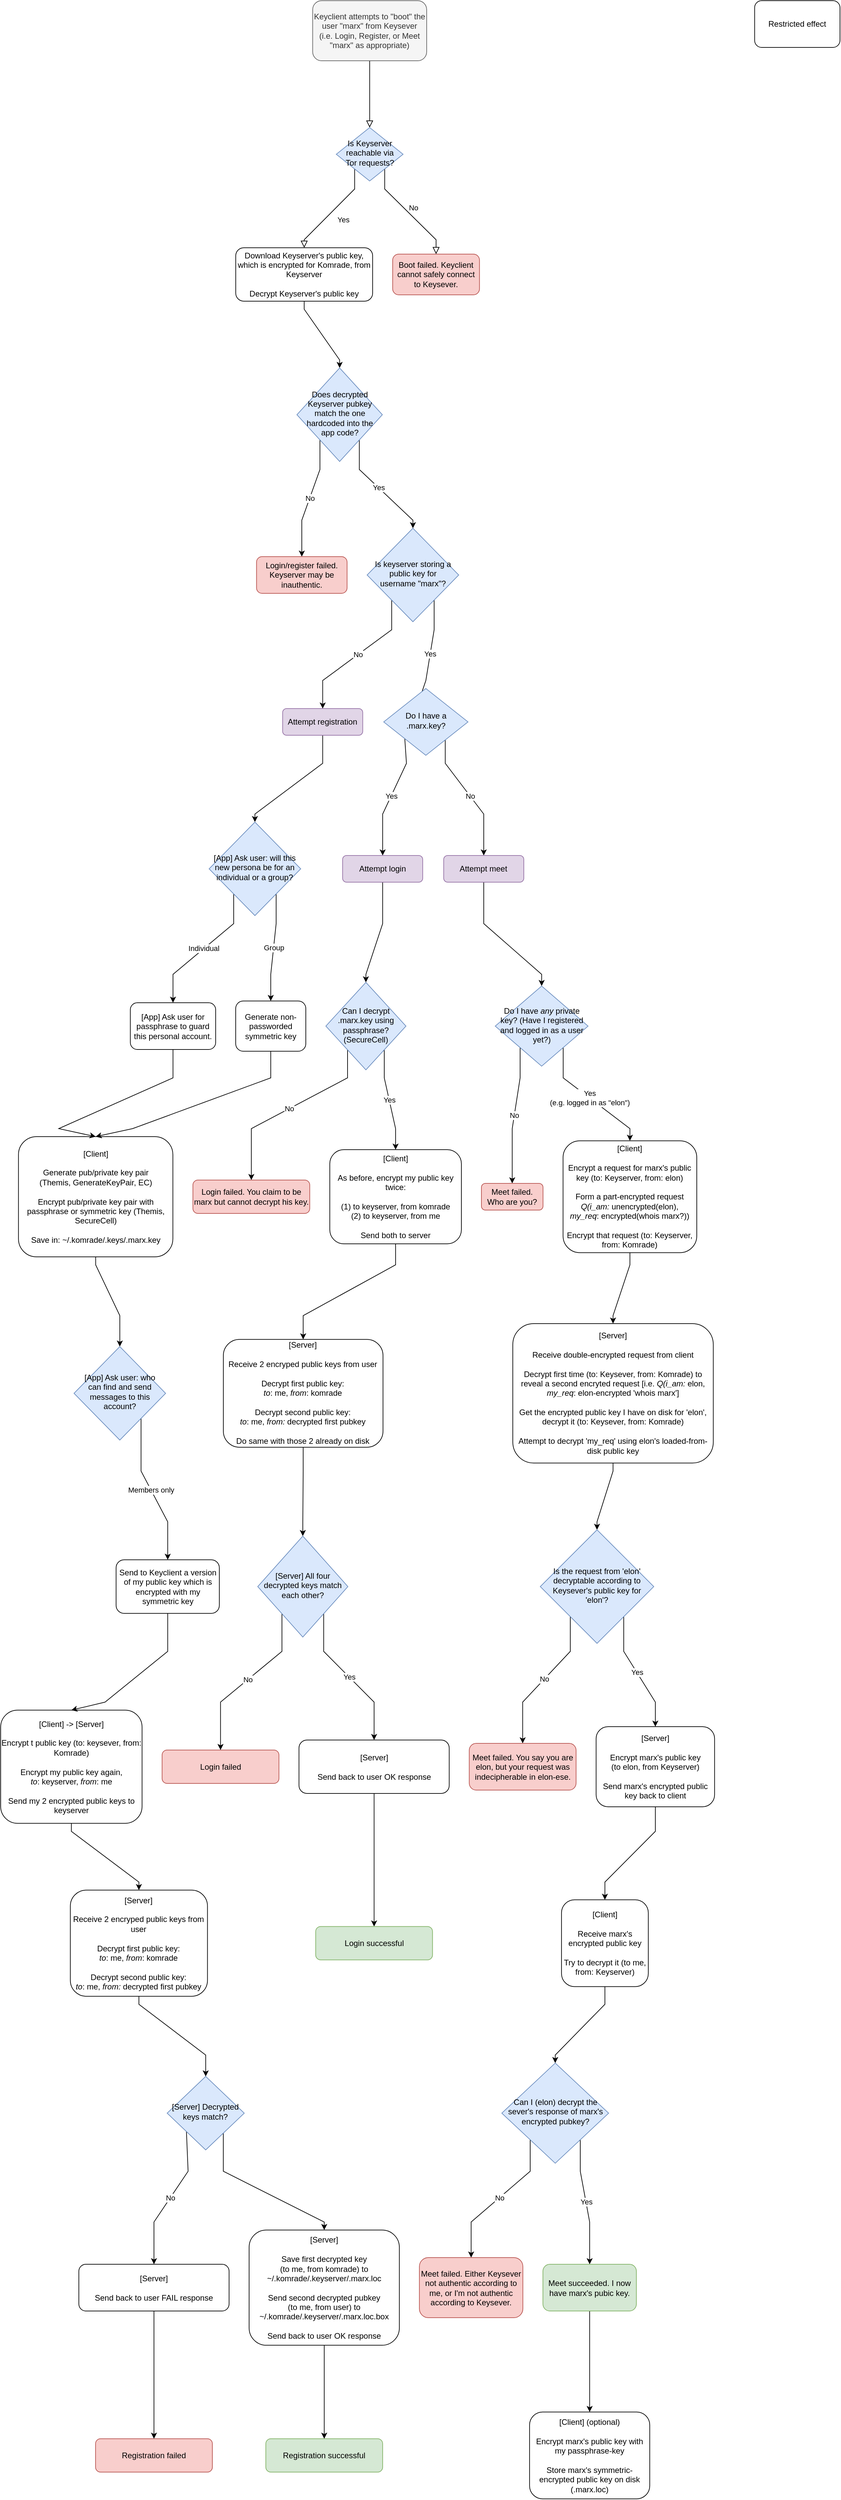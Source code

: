 <mxfile version="13.6.6" type="github" pages="2">
  <diagram id="C5RBs43oDa-KdzZeNtuy" name="Login/Register">
    <mxGraphModel dx="2205" dy="860" grid="1" gridSize="10" guides="1" tooltips="1" connect="1" arrows="1" fold="1" page="1" pageScale="1" pageWidth="827" pageHeight="1169" math="0" shadow="0">
      <root>
        <mxCell id="WIyWlLk6GJQsqaUBKTNV-0" />
        <mxCell id="WIyWlLk6GJQsqaUBKTNV-1" parent="WIyWlLk6GJQsqaUBKTNV-0" />
        <mxCell id="WIyWlLk6GJQsqaUBKTNV-2" value="" style="rounded=0;html=1;jettySize=auto;orthogonalLoop=1;fontSize=11;endArrow=block;endFill=0;endSize=8;strokeWidth=1;shadow=0;labelBackgroundColor=none;edgeStyle=orthogonalEdgeStyle;noEdgeStyle=1;orthogonal=1;exitX=0.5;exitY=1;exitDx=0;exitDy=0;" parent="WIyWlLk6GJQsqaUBKTNV-1" source="WIyWlLk6GJQsqaUBKTNV-3" target="WIyWlLk6GJQsqaUBKTNV-6" edge="1">
          <mxGeometry relative="1" as="geometry">
            <Array as="points">
              <mxPoint x="552.629" y="102" />
              <mxPoint x="552.629" y="178" />
            </Array>
          </mxGeometry>
        </mxCell>
        <mxCell id="WIyWlLk6GJQsqaUBKTNV-3" value="Keyclient attempts to &quot;boot&quot; the user &quot;marx&quot; from Keysever&lt;br&gt;(i.e. Login, Register, or Meet &quot;marx&quot; as appropriate)" style="rounded=1;whiteSpace=wrap;html=1;fontSize=12;glass=0;strokeWidth=1;shadow=0;fillColor=#f5f5f5;strokeColor=#666666;fontColor=#333333;" parent="WIyWlLk6GJQsqaUBKTNV-1" vertex="1">
          <mxGeometry x="467.249" width="170.76" height="90" as="geometry" />
        </mxCell>
        <mxCell id="WIyWlLk6GJQsqaUBKTNV-4" value="Yes" style="rounded=0;html=1;jettySize=auto;orthogonalLoop=1;fontSize=11;endArrow=block;endFill=0;endSize=8;strokeWidth=1;shadow=0;labelBackgroundColor=none;edgeStyle=orthogonalEdgeStyle;noEdgeStyle=1;orthogonal=1;" parent="WIyWlLk6GJQsqaUBKTNV-1" source="WIyWlLk6GJQsqaUBKTNV-6" target="UarGHlLd0uthddKlq-wd-3" edge="1">
          <mxGeometry y="20" relative="1" as="geometry">
            <mxPoint as="offset" />
            <mxPoint x="60" y="331.538" as="targetPoint" />
            <Array as="points">
              <mxPoint x="530.129" y="282" />
              <mxPoint x="454.56" y="358" />
            </Array>
          </mxGeometry>
        </mxCell>
        <mxCell id="WIyWlLk6GJQsqaUBKTNV-5" value="No" style="edgeStyle=orthogonalEdgeStyle;rounded=0;html=1;jettySize=auto;orthogonalLoop=1;fontSize=11;endArrow=block;endFill=0;endSize=8;strokeWidth=1;shadow=0;labelBackgroundColor=none;noEdgeStyle=1;orthogonal=1;entryX=0.5;entryY=0;entryDx=0;entryDy=0;" parent="WIyWlLk6GJQsqaUBKTNV-1" source="WIyWlLk6GJQsqaUBKTNV-6" target="WIyWlLk6GJQsqaUBKTNV-7" edge="1">
          <mxGeometry y="10" relative="1" as="geometry">
            <mxPoint as="offset" />
            <Array as="points">
              <mxPoint x="575.129" y="282" />
              <mxPoint x="652.085" y="358" />
            </Array>
          </mxGeometry>
        </mxCell>
        <mxCell id="WIyWlLk6GJQsqaUBKTNV-6" value="Is Keyserver reachable via Tor requests?" style="rhombus;whiteSpace=wrap;html=1;shadow=0;fontFamily=Helvetica;fontSize=12;align=center;strokeWidth=1;spacing=6;spacingTop=-4;fillColor=#dae8fc;strokeColor=#6c8ebf;" parent="WIyWlLk6GJQsqaUBKTNV-1" vertex="1">
          <mxGeometry x="502.629" y="190" width="100" height="80" as="geometry" />
        </mxCell>
        <mxCell id="WIyWlLk6GJQsqaUBKTNV-7" value="Boot failed. Keyclient cannot safely connect to Keysever." style="rounded=1;whiteSpace=wrap;html=1;fontSize=12;glass=0;strokeWidth=1;shadow=0;fillColor=#f8cecc;strokeColor=#b85450;" parent="WIyWlLk6GJQsqaUBKTNV-1" vertex="1">
          <mxGeometry x="587.06" y="379.5" width="130.05" height="61" as="geometry" />
        </mxCell>
        <mxCell id="pqJTde5UYUQTvpoNPmt8-5" style="edgeStyle=orthogonalEdgeStyle;rounded=0;orthogonalLoop=1;jettySize=auto;html=1;entryX=0.5;entryY=0;entryDx=0;entryDy=0;noEdgeStyle=1;orthogonal=1;" edge="1" parent="WIyWlLk6GJQsqaUBKTNV-1" source="UarGHlLd0uthddKlq-wd-3" target="pqJTde5UYUQTvpoNPmt8-2">
          <mxGeometry relative="1" as="geometry">
            <Array as="points">
              <mxPoint x="454.56" y="462" />
              <mxPoint x="507.648" y="538" />
            </Array>
          </mxGeometry>
        </mxCell>
        <mxCell id="UarGHlLd0uthddKlq-wd-3" value="Download Keyserver&#39;s public key, which is encrypted for Komrade, from Keyserver&lt;br&gt;&lt;br&gt;Decrypt Keyserver&#39;s public key" style="rounded=1;whiteSpace=wrap;html=1;fontSize=12;glass=0;strokeWidth=1;shadow=0;" parent="WIyWlLk6GJQsqaUBKTNV-1" vertex="1">
          <mxGeometry x="352.06" y="370" width="205" height="80" as="geometry" />
        </mxCell>
        <mxCell id="UarGHlLd0uthddKlq-wd-9" value="No" style="edgeStyle=orthogonalEdgeStyle;rounded=0;orthogonalLoop=1;jettySize=auto;html=1;noEdgeStyle=1;orthogonal=1;" parent="WIyWlLk6GJQsqaUBKTNV-1" source="UarGHlLd0uthddKlq-wd-5" target="UarGHlLd0uthddKlq-wd-27" edge="1">
          <mxGeometry relative="1" as="geometry">
            <mxPoint x="70" y="660" as="targetPoint" />
            <Array as="points">
              <mxPoint x="585.598" y="942" />
              <mxPoint x="482.258" y="1018" />
            </Array>
          </mxGeometry>
        </mxCell>
        <mxCell id="UarGHlLd0uthddKlq-wd-13" value="Yes" style="edgeStyle=orthogonalEdgeStyle;rounded=0;orthogonalLoop=1;jettySize=auto;html=1;noEdgeStyle=1;orthogonal=1;entryX=0.4;entryY=0.25;entryDx=0;entryDy=0;entryPerimeter=0;" parent="WIyWlLk6GJQsqaUBKTNV-1" source="UarGHlLd0uthddKlq-wd-5" target="UarGHlLd0uthddKlq-wd-14" edge="1">
          <mxGeometry relative="1" as="geometry">
            <mxPoint x="210" y="640" as="targetPoint" />
            <Array as="points">
              <mxPoint x="649.193" y="942" />
              <mxPoint x="636.764" y="1018" />
            </Array>
          </mxGeometry>
        </mxCell>
        <mxCell id="UarGHlLd0uthddKlq-wd-5" value="Is keyserver storing a public key for username &quot;marx&quot;?" style="rhombus;whiteSpace=wrap;html=1;shadow=0;fontFamily=Helvetica;fontSize=12;align=center;strokeWidth=1;spacing=6;spacingTop=-4;fillColor=#dae8fc;strokeColor=#6c8ebf;" parent="WIyWlLk6GJQsqaUBKTNV-1" vertex="1">
          <mxGeometry x="548.8" y="790" width="137.19" height="140" as="geometry" />
        </mxCell>
        <mxCell id="UarGHlLd0uthddKlq-wd-31" value="Yes" style="edgeStyle=orthogonalEdgeStyle;rounded=0;orthogonalLoop=1;jettySize=auto;html=1;noEdgeStyle=1;orthogonal=1;exitX=0;exitY=1;exitDx=0;exitDy=0;" parent="WIyWlLk6GJQsqaUBKTNV-1" source="UarGHlLd0uthddKlq-wd-14" target="UarGHlLd0uthddKlq-wd-29" edge="1">
          <mxGeometry relative="1" as="geometry">
            <Array as="points">
              <mxPoint x="607.709" y="1142" />
              <mxPoint x="572.082" y="1218" />
            </Array>
          </mxGeometry>
        </mxCell>
        <mxCell id="pqJTde5UYUQTvpoNPmt8-1" value="No" style="edgeStyle=orthogonalEdgeStyle;rounded=0;orthogonalLoop=1;jettySize=auto;html=1;noEdgeStyle=1;orthogonal=1;entryX=0.5;entryY=0;entryDx=0;entryDy=0;" edge="1" parent="WIyWlLk6GJQsqaUBKTNV-1" source="UarGHlLd0uthddKlq-wd-14" target="LL1DRk6oRKZlNUp4qJ55-0">
          <mxGeometry relative="1" as="geometry">
            <mxPoint x="625.625" y="1245" as="targetPoint" />
            <Array as="points">
              <mxPoint x="665.819" y="1142" />
              <mxPoint x="723.478" y="1218" />
            </Array>
          </mxGeometry>
        </mxCell>
        <mxCell id="UarGHlLd0uthddKlq-wd-14" value="Do I have a .marx.key?" style="rhombus;whiteSpace=wrap;html=1;shadow=0;fontFamily=Helvetica;fontSize=12;align=center;strokeWidth=1;spacing=6;spacingTop=-4;fillColor=#dae8fc;strokeColor=#6c8ebf;" parent="WIyWlLk6GJQsqaUBKTNV-1" vertex="1">
          <mxGeometry x="573.654" y="1030" width="126.22" height="100" as="geometry" />
        </mxCell>
        <mxCell id="vqK7_8CrzfybD09zykYy-7" style="edgeStyle=orthogonalEdgeStyle;rounded=0;orthogonalLoop=1;jettySize=auto;html=1;entryX=0.5;entryY=0;entryDx=0;entryDy=0;noEdgeStyle=1;orthogonal=1;" edge="1" parent="WIyWlLk6GJQsqaUBKTNV-1" source="UarGHlLd0uthddKlq-wd-27" target="vqK7_8CrzfybD09zykYy-2">
          <mxGeometry relative="1" as="geometry">
            <Array as="points">
              <mxPoint x="482.258" y="1142" />
              <mxPoint x="380.768" y="1218" />
            </Array>
          </mxGeometry>
        </mxCell>
        <mxCell id="UarGHlLd0uthddKlq-wd-27" value="Attempt registration" style="rounded=1;whiteSpace=wrap;html=1;fontSize=12;glass=0;strokeWidth=1;shadow=0;fillColor=#e1d5e7;strokeColor=#9673a6;" parent="WIyWlLk6GJQsqaUBKTNV-1" vertex="1">
          <mxGeometry x="422.258" y="1060" width="120" height="40" as="geometry" />
        </mxCell>
        <mxCell id="UarGHlLd0uthddKlq-wd-55" style="edgeStyle=orthogonalEdgeStyle;rounded=0;orthogonalLoop=1;jettySize=auto;html=1;noEdgeStyle=1;orthogonal=1;entryX=0.5;entryY=0;entryDx=0;entryDy=0;" parent="WIyWlLk6GJQsqaUBKTNV-1" source="UarGHlLd0uthddKlq-wd-29" target="UarGHlLd0uthddKlq-wd-59" edge="1">
          <mxGeometry relative="1" as="geometry">
            <mxPoint x="421.25" y="1069" as="targetPoint" />
            <Array as="points">
              <mxPoint x="572.082" y="1382" />
              <mxPoint x="546.99" y="1458" />
            </Array>
          </mxGeometry>
        </mxCell>
        <mxCell id="UarGHlLd0uthddKlq-wd-29" value="Attempt login" style="rounded=1;whiteSpace=wrap;html=1;fontSize=12;glass=0;strokeWidth=1;shadow=0;fillColor=#e1d5e7;strokeColor=#9673a6;" parent="WIyWlLk6GJQsqaUBKTNV-1" vertex="1">
          <mxGeometry x="512.082" y="1280" width="120" height="40" as="geometry" />
        </mxCell>
        <mxCell id="vqK7_8CrzfybD09zykYy-17" style="edgeStyle=orthogonalEdgeStyle;rounded=0;orthogonalLoop=1;jettySize=auto;html=1;entryX=0.5;entryY=0;entryDx=0;entryDy=0;noEdgeStyle=1;orthogonal=1;" edge="1" parent="WIyWlLk6GJQsqaUBKTNV-1" source="UarGHlLd0uthddKlq-wd-35" target="vqK7_8CrzfybD09zykYy-10">
          <mxGeometry relative="1" as="geometry">
            <Array as="points">
              <mxPoint x="142.28" y="1893" />
              <mxPoint x="178.438" y="1969" />
            </Array>
          </mxGeometry>
        </mxCell>
        <mxCell id="UarGHlLd0uthddKlq-wd-35" value="&lt;div&gt;&lt;span&gt;[Client]&lt;/span&gt;&lt;/div&gt;&lt;div&gt;&lt;span&gt;&lt;br&gt;&lt;/span&gt;&lt;/div&gt;&lt;span&gt;Generate pub/private key pair&lt;br&gt;(Themis, GenerateKeyPair, EC)&lt;br&gt;&lt;/span&gt;&lt;br&gt;&lt;span&gt;Encrypt pub/private key pair with passphrase or symmetric key&amp;nbsp;&lt;/span&gt;&lt;span&gt;(Themis, SecureCell)&lt;br&gt;&lt;/span&gt;&lt;br&gt;&lt;span&gt;Save in:&amp;nbsp;&lt;/span&gt;&lt;span&gt;~/.komrade/.keys/.marx.key&lt;/span&gt;" style="rounded=1;whiteSpace=wrap;html=1;fontSize=12;glass=0;strokeWidth=1;shadow=0;align=center;" parent="WIyWlLk6GJQsqaUBKTNV-1" vertex="1">
          <mxGeometry x="26.655" y="1701" width="231.25" height="180" as="geometry" />
        </mxCell>
        <mxCell id="UarGHlLd0uthddKlq-wd-85" value="No" style="edgeStyle=orthogonalEdgeStyle;rounded=0;orthogonalLoop=1;jettySize=auto;html=1;entryX=0.5;entryY=0;entryDx=0;entryDy=0;noEdgeStyle=1;orthogonal=1;" parent="WIyWlLk6GJQsqaUBKTNV-1" source="UarGHlLd0uthddKlq-wd-59" target="UarGHlLd0uthddKlq-wd-86" edge="1">
          <mxGeometry relative="1" as="geometry">
            <mxPoint x="471.25" y="1400" as="targetPoint" />
            <Array as="points">
              <mxPoint x="519.49" y="1613" />
              <mxPoint x="375.405" y="1689" />
            </Array>
          </mxGeometry>
        </mxCell>
        <mxCell id="UarGHlLd0uthddKlq-wd-87" value="Yes" style="edgeStyle=orthogonalEdgeStyle;rounded=0;orthogonalLoop=1;jettySize=auto;html=1;entryX=0.5;entryY=0;entryDx=0;entryDy=0;noEdgeStyle=1;orthogonal=1;" parent="WIyWlLk6GJQsqaUBKTNV-1" source="UarGHlLd0uthddKlq-wd-59" target="UarGHlLd0uthddKlq-wd-88" edge="1">
          <mxGeometry relative="1" as="geometry">
            <mxPoint x="700" y="1300" as="targetPoint" />
            <Array as="points">
              <mxPoint x="574.49" y="1613" />
              <mxPoint x="591.445" y="1689" />
            </Array>
          </mxGeometry>
        </mxCell>
        <mxCell id="UarGHlLd0uthddKlq-wd-59" value="Can I decrypt .marx.key using passphrase? (SecureCell)" style="rhombus;whiteSpace=wrap;html=1;shadow=0;fontFamily=Helvetica;fontSize=12;align=center;strokeWidth=1;spacing=6;spacingTop=-4;fillColor=#dae8fc;strokeColor=#6c8ebf;" parent="WIyWlLk6GJQsqaUBKTNV-1" vertex="1">
          <mxGeometry x="486.99" y="1470" width="120" height="131" as="geometry" />
        </mxCell>
        <mxCell id="UarGHlLd0uthddKlq-wd-65" value="Registration successful" style="rounded=1;whiteSpace=wrap;html=1;fontSize=12;glass=0;strokeWidth=1;shadow=0;fillColor=#d5e8d4;strokeColor=#82b366;" parent="WIyWlLk6GJQsqaUBKTNV-1" vertex="1">
          <mxGeometry x="397.085" y="3650.75" width="175" height="50" as="geometry" />
        </mxCell>
        <mxCell id="UarGHlLd0uthddKlq-wd-84" style="edgeStyle=orthogonalEdgeStyle;rounded=0;orthogonalLoop=1;jettySize=auto;html=1;noEdgeStyle=1;orthogonal=1;" parent="WIyWlLk6GJQsqaUBKTNV-1" source="UarGHlLd0uthddKlq-wd-72" target="UarGHlLd0uthddKlq-wd-100" edge="1">
          <mxGeometry relative="1" as="geometry">
            <Array as="points">
              <mxPoint x="207.037" y="3000.25" />
              <mxPoint x="307.069" y="3076.25" />
            </Array>
          </mxGeometry>
        </mxCell>
        <mxCell id="UarGHlLd0uthddKlq-wd-72" value="&lt;div&gt;&lt;span&gt;[Server]&lt;/span&gt;&lt;/div&gt;&lt;div&gt;&lt;br&gt;&lt;/div&gt;&lt;div&gt;Receive 2 encryped public keys from user&lt;/div&gt;&lt;div&gt;&lt;br&gt;&lt;/div&gt;&lt;div&gt;Decrypt first public key:&lt;/div&gt;&lt;div&gt;&lt;i&gt;to&lt;/i&gt;: me,&amp;nbsp;&lt;span&gt;&lt;i&gt;from&lt;/i&gt;: komrade&lt;/span&gt;&lt;/div&gt;&lt;div&gt;&lt;br&gt;&lt;/div&gt;&lt;div&gt;Decrypt second public key:&lt;/div&gt;&lt;div&gt;&lt;i&gt;to&lt;/i&gt;: me, &lt;i&gt;from:&lt;/i&gt;&amp;nbsp;&lt;span&gt;decrypted first pubkey&lt;/span&gt;&lt;/div&gt;" style="rounded=1;whiteSpace=wrap;html=1;fontSize=12;glass=0;strokeWidth=1;shadow=0;align=center;" parent="WIyWlLk6GJQsqaUBKTNV-1" vertex="1">
          <mxGeometry x="104.342" y="2829.25" width="205.39" height="159" as="geometry" />
        </mxCell>
        <mxCell id="UarGHlLd0uthddKlq-wd-80" value="Registration failed" style="rounded=1;whiteSpace=wrap;html=1;fontSize=12;glass=0;strokeWidth=1;shadow=0;fillColor=#f8cecc;strokeColor=#b85450;" parent="WIyWlLk6GJQsqaUBKTNV-1" vertex="1">
          <mxGeometry x="142.085" y="3650.75" width="175" height="50" as="geometry" />
        </mxCell>
        <mxCell id="UarGHlLd0uthddKlq-wd-86" value="Login failed. You claim to be marx but cannot decrypt his key." style="rounded=1;whiteSpace=wrap;html=1;fontSize=12;glass=0;strokeWidth=1;shadow=0;fillColor=#f8cecc;strokeColor=#b85450;" parent="WIyWlLk6GJQsqaUBKTNV-1" vertex="1">
          <mxGeometry x="287.905" y="1766" width="175" height="50" as="geometry" />
        </mxCell>
        <mxCell id="UarGHlLd0uthddKlq-wd-107" style="edgeStyle=orthogonalEdgeStyle;rounded=0;orthogonalLoop=1;jettySize=auto;html=1;noEdgeStyle=1;orthogonal=1;" parent="WIyWlLk6GJQsqaUBKTNV-1" source="UarGHlLd0uthddKlq-wd-88" target="UarGHlLd0uthddKlq-wd-105" edge="1">
          <mxGeometry relative="1" as="geometry">
            <Array as="points">
              <mxPoint x="591.445" y="1893" />
              <mxPoint x="453.045" y="1969" />
            </Array>
          </mxGeometry>
        </mxCell>
        <mxCell id="UarGHlLd0uthddKlq-wd-88" value="&lt;div&gt;[Client]&lt;/div&gt;&lt;div&gt;&lt;br&gt;&lt;/div&gt;&lt;div&gt;As before, encrypt my public key twice:&lt;/div&gt;&lt;div&gt;&lt;br&gt;&lt;/div&gt;&lt;div&gt;(1) to keyserver, from komrade&lt;/div&gt;&lt;div&gt;(2) to keyserver, from me&lt;/div&gt;&lt;div&gt;&lt;br&gt;&lt;/div&gt;&lt;div&gt;Send both to server&lt;/div&gt;" style="rounded=1;whiteSpace=wrap;html=1;fontSize=12;glass=0;strokeWidth=1;shadow=0;align=center;" parent="WIyWlLk6GJQsqaUBKTNV-1" vertex="1">
          <mxGeometry x="492.905" y="1720.5" width="197.08" height="141" as="geometry" />
        </mxCell>
        <mxCell id="UarGHlLd0uthddKlq-wd-99" style="edgeStyle=orthogonalEdgeStyle;rounded=0;orthogonalLoop=1;jettySize=auto;html=1;noEdgeStyle=1;orthogonal=1;" parent="WIyWlLk6GJQsqaUBKTNV-1" source="UarGHlLd0uthddKlq-wd-97" target="UarGHlLd0uthddKlq-wd-72" edge="1">
          <mxGeometry relative="1" as="geometry">
            <Array as="points">
              <mxPoint x="105.88" y="2741.25" />
              <mxPoint x="207.037" y="2817.25" />
            </Array>
          </mxGeometry>
        </mxCell>
        <mxCell id="UarGHlLd0uthddKlq-wd-97" value="&lt;div&gt;&lt;span&gt;[Client] -&amp;gt; [Server]&lt;/span&gt;&lt;/div&gt;&lt;div&gt;&lt;span&gt;&lt;br&gt;&lt;/span&gt;&lt;/div&gt;&lt;div&gt;&lt;span&gt;Encrypt t public key (to: keysever, from: Komrade)&lt;/span&gt;&lt;/div&gt;&lt;div&gt;&lt;br&gt;&lt;/div&gt;&lt;div&gt;Encrypt my public key again,&lt;/div&gt;&lt;div&gt;&lt;i&gt;to&lt;/i&gt;: keyserver,&amp;nbsp;&lt;i&gt;from&lt;/i&gt;&lt;span&gt;: me&lt;/span&gt;&lt;/div&gt;&lt;div&gt;&lt;br&gt;&lt;/div&gt;&lt;div&gt;Send my 2 encrypted public keys to keyserver&lt;/div&gt;" style="rounded=1;whiteSpace=wrap;html=1;fontSize=12;glass=0;strokeWidth=1;shadow=0;align=center;" parent="WIyWlLk6GJQsqaUBKTNV-1" vertex="1">
          <mxGeometry y="2559.75" width="211.76" height="169.5" as="geometry" />
        </mxCell>
        <mxCell id="UarGHlLd0uthddKlq-wd-118" value="No" style="edgeStyle=orthogonalEdgeStyle;rounded=0;orthogonalLoop=1;jettySize=auto;html=1;noEdgeStyle=1;orthogonal=1;exitX=0;exitY=1;exitDx=0;exitDy=0;" parent="WIyWlLk6GJQsqaUBKTNV-1" source="UarGHlLd0uthddKlq-wd-100" target="UarGHlLd0uthddKlq-wd-114" edge="1">
          <mxGeometry relative="1" as="geometry">
            <Array as="points">
              <mxPoint x="280.704" y="3250.25" />
              <mxPoint x="229.585" y="3326.25" />
            </Array>
          </mxGeometry>
        </mxCell>
        <mxCell id="UarGHlLd0uthddKlq-wd-119" style="edgeStyle=orthogonalEdgeStyle;rounded=0;orthogonalLoop=1;jettySize=auto;html=1;noEdgeStyle=1;orthogonal=1;" parent="WIyWlLk6GJQsqaUBKTNV-1" source="UarGHlLd0uthddKlq-wd-100" target="UarGHlLd0uthddKlq-wd-101" edge="1">
          <mxGeometry relative="1" as="geometry">
            <Array as="points">
              <mxPoint x="333.434" y="3250.25" />
              <mxPoint x="484.585" y="3326.25" />
            </Array>
          </mxGeometry>
        </mxCell>
        <mxCell id="UarGHlLd0uthddKlq-wd-100" value="[Server] Decrypted keys match?" style="rhombus;whiteSpace=wrap;html=1;shadow=0;fontFamily=Helvetica;fontSize=12;align=center;strokeWidth=1;spacing=6;spacingTop=-4;fillColor=#dae8fc;strokeColor=#6c8ebf;" parent="WIyWlLk6GJQsqaUBKTNV-1" vertex="1">
          <mxGeometry x="249.339" y="3108.25" width="115.46" height="110" as="geometry" />
        </mxCell>
        <mxCell id="UarGHlLd0uthddKlq-wd-120" style="edgeStyle=orthogonalEdgeStyle;rounded=0;orthogonalLoop=1;jettySize=auto;html=1;noEdgeStyle=1;orthogonal=1;" parent="WIyWlLk6GJQsqaUBKTNV-1" source="UarGHlLd0uthddKlq-wd-101" target="UarGHlLd0uthddKlq-wd-65" edge="1">
          <mxGeometry relative="1" as="geometry">
            <Array as="points">
              <mxPoint x="484.585" y="3522.75" />
              <mxPoint x="484.585" y="3598.75" />
            </Array>
          </mxGeometry>
        </mxCell>
        <mxCell id="UarGHlLd0uthddKlq-wd-101" value="&lt;div&gt;&lt;span&gt;[Server]&lt;/span&gt;&lt;/div&gt;&lt;div&gt;&lt;span&gt;&lt;br&gt;&lt;/span&gt;&lt;/div&gt;&lt;div&gt;Save first decrypted key&lt;/div&gt;&lt;div&gt;(to me, from komrade) to&lt;/div&gt;&lt;div&gt;~/.komrade/.keyserver/.marx.loc&lt;/div&gt;&lt;div&gt;&lt;br&gt;&lt;/div&gt;&lt;div&gt;Send second decrypted pubkey&lt;/div&gt;&lt;div&gt;(to me, from user) to&lt;/div&gt;&lt;div&gt;~/.komrade/.keyserver/.marx.loc.box&lt;/div&gt;&lt;div&gt;&lt;br&gt;&lt;/div&gt;&lt;div&gt;&lt;div&gt;Send back to user OK response&lt;/div&gt;&lt;/div&gt;" style="rounded=1;whiteSpace=wrap;html=1;fontSize=12;glass=0;strokeWidth=1;shadow=0;align=center;" parent="WIyWlLk6GJQsqaUBKTNV-1" vertex="1">
          <mxGeometry x="372.085" y="3338.25" width="225" height="172.5" as="geometry" />
        </mxCell>
        <mxCell id="UarGHlLd0uthddKlq-wd-113" style="edgeStyle=orthogonalEdgeStyle;rounded=0;orthogonalLoop=1;jettySize=auto;html=1;noEdgeStyle=1;orthogonal=1;exitX=0.5;exitY=1;exitDx=0;exitDy=0;" parent="WIyWlLk6GJQsqaUBKTNV-1" source="UarGHlLd0uthddKlq-wd-105" target="UarGHlLd0uthddKlq-wd-111" edge="1">
          <mxGeometry relative="1" as="geometry">
            <Array as="points">
              <mxPoint x="453.045" y="2201.75" />
              <mxPoint x="452.498" y="2277.75" />
            </Array>
          </mxGeometry>
        </mxCell>
        <mxCell id="UarGHlLd0uthddKlq-wd-105" value="&lt;div&gt;&lt;span&gt;[Server]&lt;/span&gt;&lt;/div&gt;&lt;div&gt;&lt;br&gt;&lt;/div&gt;&lt;div&gt;Receive 2 encryped public keys from user&lt;/div&gt;&lt;div&gt;&lt;br&gt;&lt;/div&gt;&lt;div&gt;Decrypt first public key:&lt;/div&gt;&lt;div&gt;&lt;i&gt;to&lt;/i&gt;: me,&amp;nbsp;&lt;span&gt;&lt;i&gt;from&lt;/i&gt;: komrade&lt;/span&gt;&lt;/div&gt;&lt;div&gt;&lt;br&gt;&lt;/div&gt;&lt;div&gt;Decrypt second public key:&lt;/div&gt;&lt;div&gt;&lt;i&gt;to&lt;/i&gt;: me, &lt;i&gt;from:&lt;/i&gt;&amp;nbsp;&lt;span&gt;decrypted first pubkey&lt;/span&gt;&lt;/div&gt;&lt;div&gt;&lt;span&gt;&lt;br&gt;&lt;/span&gt;&lt;/div&gt;&lt;div&gt;&lt;span&gt;Do same with those 2 already on disk&lt;/span&gt;&lt;/div&gt;" style="rounded=1;whiteSpace=wrap;html=1;fontSize=12;glass=0;strokeWidth=1;shadow=0;align=center;" parent="WIyWlLk6GJQsqaUBKTNV-1" vertex="1">
          <mxGeometry x="333.49" y="2004.625" width="239.11" height="161.5" as="geometry" />
        </mxCell>
        <mxCell id="UarGHlLd0uthddKlq-wd-108" value="Login failed" style="rounded=1;whiteSpace=wrap;html=1;fontSize=12;glass=0;strokeWidth=1;shadow=0;fillColor=#f8cecc;strokeColor=#b85450;" parent="WIyWlLk6GJQsqaUBKTNV-1" vertex="1">
          <mxGeometry x="241.76" y="2619.5" width="175" height="50" as="geometry" />
        </mxCell>
        <mxCell id="UarGHlLd0uthddKlq-wd-109" value="No" style="edgeStyle=orthogonalEdgeStyle;rounded=0;orthogonalLoop=1;jettySize=auto;html=1;noEdgeStyle=1;orthogonal=1;" parent="WIyWlLk6GJQsqaUBKTNV-1" source="UarGHlLd0uthddKlq-wd-111" target="UarGHlLd0uthddKlq-wd-108" edge="1">
          <mxGeometry relative="1" as="geometry">
            <Array as="points">
              <mxPoint x="421.248" y="2471.75" />
              <mxPoint x="329.26" y="2547.75" />
            </Array>
          </mxGeometry>
        </mxCell>
        <mxCell id="UarGHlLd0uthddKlq-wd-110" value="Yes" style="edgeStyle=orthogonalEdgeStyle;rounded=0;orthogonalLoop=1;jettySize=auto;html=1;noEdgeStyle=1;orthogonal=1;" parent="WIyWlLk6GJQsqaUBKTNV-1" source="UarGHlLd0uthddKlq-wd-111" target="UarGHlLd0uthddKlq-wd-112" edge="1">
          <mxGeometry relative="1" as="geometry">
            <Array as="points">
              <mxPoint x="483.748" y="2471.75" />
              <mxPoint x="559.26" y="2547.75" />
            </Array>
          </mxGeometry>
        </mxCell>
        <mxCell id="UarGHlLd0uthddKlq-wd-111" value="[Server] All four decrypted keys match each other?" style="rhombus;whiteSpace=wrap;html=1;shadow=0;fontFamily=Helvetica;fontSize=12;align=center;strokeWidth=1;spacing=6;spacingTop=-4;fillColor=#dae8fc;strokeColor=#6c8ebf;" parent="WIyWlLk6GJQsqaUBKTNV-1" vertex="1">
          <mxGeometry x="384.998" y="2299.125" width="135" height="151.25" as="geometry" />
        </mxCell>
        <mxCell id="UarGHlLd0uthddKlq-wd-124" style="edgeStyle=orthogonalEdgeStyle;rounded=0;orthogonalLoop=1;jettySize=auto;html=1;noEdgeStyle=1;orthogonal=1;" parent="WIyWlLk6GJQsqaUBKTNV-1" source="UarGHlLd0uthddKlq-wd-112" target="UarGHlLd0uthddKlq-wd-123" edge="1">
          <mxGeometry relative="1" as="geometry">
            <Array as="points">
              <mxPoint x="559.26" y="2741.25" />
              <mxPoint x="559.26" y="2817.25" />
            </Array>
          </mxGeometry>
        </mxCell>
        <mxCell id="UarGHlLd0uthddKlq-wd-112" value="&lt;div&gt;&lt;span&gt;[Server]&lt;/span&gt;&lt;/div&gt;&lt;div&gt;&lt;span&gt;&lt;br&gt;&lt;/span&gt;&lt;/div&gt;&lt;div&gt;&lt;span&gt;Send back to user OK response&lt;/span&gt;&lt;br&gt;&lt;/div&gt;" style="rounded=1;whiteSpace=wrap;html=1;fontSize=12;glass=0;strokeWidth=1;shadow=0;align=center;" parent="WIyWlLk6GJQsqaUBKTNV-1" vertex="1">
          <mxGeometry x="446.76" y="2604.5" width="225" height="80" as="geometry" />
        </mxCell>
        <mxCell id="UarGHlLd0uthddKlq-wd-121" style="edgeStyle=orthogonalEdgeStyle;rounded=0;orthogonalLoop=1;jettySize=auto;html=1;entryX=0.5;entryY=0;entryDx=0;entryDy=0;noEdgeStyle=1;orthogonal=1;" parent="WIyWlLk6GJQsqaUBKTNV-1" source="UarGHlLd0uthddKlq-wd-114" target="UarGHlLd0uthddKlq-wd-80" edge="1">
          <mxGeometry relative="1" as="geometry">
            <Array as="points">
              <mxPoint x="229.585" y="3522.75" />
              <mxPoint x="229.585" y="3598.75" />
            </Array>
          </mxGeometry>
        </mxCell>
        <mxCell id="UarGHlLd0uthddKlq-wd-114" value="&lt;div&gt;&lt;span&gt;[Server]&lt;/span&gt;&lt;br&gt;&lt;/div&gt;&lt;div&gt;&lt;span&gt;&lt;br&gt;&lt;/span&gt;&lt;/div&gt;&lt;div&gt;&lt;span&gt;Send back to user FAIL response&lt;/span&gt;&lt;br&gt;&lt;/div&gt;" style="rounded=1;whiteSpace=wrap;html=1;fontSize=12;glass=0;strokeWidth=1;shadow=0;align=center;" parent="WIyWlLk6GJQsqaUBKTNV-1" vertex="1">
          <mxGeometry x="117.085" y="3389.5" width="225" height="70" as="geometry" />
        </mxCell>
        <mxCell id="UarGHlLd0uthddKlq-wd-123" value="Login successful" style="rounded=1;whiteSpace=wrap;html=1;fontSize=12;glass=0;strokeWidth=1;shadow=0;fillColor=#d5e8d4;strokeColor=#82b366;" parent="WIyWlLk6GJQsqaUBKTNV-1" vertex="1">
          <mxGeometry x="471.76" y="2883.75" width="175" height="50" as="geometry" />
        </mxCell>
        <mxCell id="pqJTde5UYUQTvpoNPmt8-3" value="No" style="edgeStyle=orthogonalEdgeStyle;rounded=0;orthogonalLoop=1;jettySize=auto;html=1;noEdgeStyle=1;orthogonal=1;" edge="1" parent="WIyWlLk6GJQsqaUBKTNV-1" source="pqJTde5UYUQTvpoNPmt8-2" target="pqJTde5UYUQTvpoNPmt8-4">
          <mxGeometry relative="1" as="geometry">
            <mxPoint x="60" y="530" as="targetPoint" />
            <Array as="points">
              <mxPoint x="478.151" y="702" />
              <mxPoint x="450.99" y="778" />
            </Array>
          </mxGeometry>
        </mxCell>
        <mxCell id="pqJTde5UYUQTvpoNPmt8-6" value="Yes" style="edgeStyle=orthogonalEdgeStyle;rounded=0;orthogonalLoop=1;jettySize=auto;html=1;noEdgeStyle=1;orthogonal=1;entryX=0.5;entryY=0;entryDx=0;entryDy=0;" edge="1" parent="WIyWlLk6GJQsqaUBKTNV-1" source="pqJTde5UYUQTvpoNPmt8-2" target="UarGHlLd0uthddKlq-wd-5">
          <mxGeometry relative="1" as="geometry">
            <Array as="points">
              <mxPoint x="537.146" y="702" />
              <mxPoint x="617.395" y="778" />
            </Array>
          </mxGeometry>
        </mxCell>
        <mxCell id="pqJTde5UYUQTvpoNPmt8-2" value="Does decrypted Keyserver pubkey match the one hardcoded into the app code?" style="rhombus;whiteSpace=wrap;html=1;shadow=0;fontFamily=Helvetica;fontSize=12;align=center;strokeWidth=1;spacing=6;spacingTop=-4;fillColor=#dae8fc;strokeColor=#6c8ebf;" vertex="1" parent="WIyWlLk6GJQsqaUBKTNV-1">
          <mxGeometry x="443.653" y="550" width="127.99" height="140" as="geometry" />
        </mxCell>
        <mxCell id="pqJTde5UYUQTvpoNPmt8-4" value="Login/register failed. Keyserver may be inauthentic." style="rounded=1;whiteSpace=wrap;html=1;fontSize=12;glass=0;strokeWidth=1;shadow=0;fillColor=#f8cecc;strokeColor=#b85450;" vertex="1" parent="WIyWlLk6GJQsqaUBKTNV-1">
          <mxGeometry x="383.18" y="832.5" width="135.62" height="55" as="geometry" />
        </mxCell>
        <mxCell id="LL1DRk6oRKZlNUp4qJ55-1" style="edgeStyle=orthogonalEdgeStyle;rounded=0;orthogonalLoop=1;jettySize=auto;html=1;noEdgeStyle=1;orthogonal=1;" edge="1" parent="WIyWlLk6GJQsqaUBKTNV-1" source="LL1DRk6oRKZlNUp4qJ55-0" target="LL1DRk6oRKZlNUp4qJ55-2">
          <mxGeometry relative="1" as="geometry">
            <mxPoint x="630" y="1460" as="targetPoint" />
            <Array as="points">
              <mxPoint x="723.478" y="1382" />
              <mxPoint x="810.192" y="1458" />
            </Array>
          </mxGeometry>
        </mxCell>
        <mxCell id="LL1DRk6oRKZlNUp4qJ55-0" value="Attempt meet" style="rounded=1;whiteSpace=wrap;html=1;fontSize=12;glass=0;strokeWidth=1;shadow=0;fillColor=#e1d5e7;strokeColor=#9673a6;" vertex="1" parent="WIyWlLk6GJQsqaUBKTNV-1">
          <mxGeometry x="663.478" y="1280" width="120" height="40" as="geometry" />
        </mxCell>
        <mxCell id="LL1DRk6oRKZlNUp4qJ55-4" value="No" style="edgeStyle=orthogonalEdgeStyle;rounded=0;orthogonalLoop=1;jettySize=auto;html=1;noEdgeStyle=1;orthogonal=1;" edge="1" parent="WIyWlLk6GJQsqaUBKTNV-1" source="LL1DRk6oRKZlNUp4qJ55-2" target="LL1DRk6oRKZlNUp4qJ55-3">
          <mxGeometry relative="1" as="geometry">
            <Array as="points">
              <mxPoint x="777.945" y="1613" />
              <mxPoint x="766.115" y="1689" />
            </Array>
          </mxGeometry>
        </mxCell>
        <mxCell id="LL1DRk6oRKZlNUp4qJ55-7" value="Yes&lt;br&gt;(e.g. logged in as &quot;elon&quot;)" style="edgeStyle=orthogonalEdgeStyle;rounded=0;orthogonalLoop=1;jettySize=auto;html=1;entryX=0.5;entryY=0;entryDx=0;entryDy=0;noEdgeStyle=1;orthogonal=1;" edge="1" parent="WIyWlLk6GJQsqaUBKTNV-1" source="LL1DRk6oRKZlNUp4qJ55-2" target="LL1DRk6oRKZlNUp4qJ55-6">
          <mxGeometry relative="1" as="geometry">
            <mxPoint x="990" y="1510" as="targetPoint" />
            <Array as="points">
              <mxPoint x="842.44" y="1613" />
              <mxPoint x="942.38" y="1689" />
            </Array>
          </mxGeometry>
        </mxCell>
        <mxCell id="LL1DRk6oRKZlNUp4qJ55-2" value="Do I have &lt;i&gt;any &lt;/i&gt;private key? (Have I registered and logged in as a user yet?)" style="rhombus;whiteSpace=wrap;html=1;shadow=0;fontFamily=Helvetica;fontSize=12;align=center;strokeWidth=1;spacing=6;spacingTop=-4;fillColor=#dae8fc;strokeColor=#6c8ebf;" vertex="1" parent="WIyWlLk6GJQsqaUBKTNV-1">
          <mxGeometry x="740.697" y="1475.5" width="138.99" height="120" as="geometry" />
        </mxCell>
        <mxCell id="LL1DRk6oRKZlNUp4qJ55-3" value="Meet failed. Who are you?" style="rounded=1;whiteSpace=wrap;html=1;fontSize=12;glass=0;strokeWidth=1;shadow=0;fillColor=#f8cecc;strokeColor=#b85450;" vertex="1" parent="WIyWlLk6GJQsqaUBKTNV-1">
          <mxGeometry x="719.985" y="1771" width="92.26" height="40" as="geometry" />
        </mxCell>
        <mxCell id="LL1DRk6oRKZlNUp4qJ55-12" style="edgeStyle=orthogonalEdgeStyle;rounded=0;orthogonalLoop=1;jettySize=auto;html=1;entryX=0.5;entryY=0;entryDx=0;entryDy=0;noEdgeStyle=1;orthogonal=1;" edge="1" parent="WIyWlLk6GJQsqaUBKTNV-1" source="LL1DRk6oRKZlNUp4qJ55-5" target="LL1DRk6oRKZlNUp4qJ55-9">
          <mxGeometry relative="1" as="geometry">
            <Array as="points">
              <mxPoint x="917.108" y="2201.75" />
              <mxPoint x="893.111" y="2277.75" />
            </Array>
          </mxGeometry>
        </mxCell>
        <mxCell id="LL1DRk6oRKZlNUp4qJ55-5" value="&lt;div&gt;&lt;span&gt;[Server]&lt;/span&gt;&lt;/div&gt;&lt;div&gt;&lt;br&gt;&lt;/div&gt;&lt;div&gt;Receive double-encrypted request from client&lt;/div&gt;&lt;div&gt;&lt;br&gt;&lt;/div&gt;&lt;div&gt;Decrypt first time (to: Keysever, from: Komrade)&amp;nbsp;&lt;span&gt;to reveal a second encryted request [i.e.&amp;nbsp;&lt;/span&gt;&lt;i&gt;Q(i_am:&amp;nbsp;&lt;/i&gt;&lt;span&gt;elon,&lt;/span&gt;&lt;/div&gt;&lt;div&gt;&lt;i&gt;my_req&lt;/i&gt;&lt;span&gt;: elon-encrypted &#39;whois marx&#39;]&lt;/span&gt;&lt;/div&gt;&lt;div&gt;&lt;span&gt;&lt;br&gt;&lt;/span&gt;&lt;/div&gt;&lt;div&gt;&lt;span&gt;Get the encrypted public key I have on disk for &#39;elon&#39;, decrypt it (to: Keysever, from: Komrade)&lt;/span&gt;&lt;/div&gt;&lt;div&gt;&lt;span&gt;&lt;br&gt;&lt;/span&gt;&lt;/div&gt;&lt;div&gt;&lt;span&gt;Attempt to decrypt &#39;my_req&#39; using elon&#39;s loaded-from-disk public key&lt;/span&gt;&lt;/div&gt;" style="rounded=1;whiteSpace=wrap;html=1;fontSize=12;glass=0;strokeWidth=1;shadow=0;align=center;" vertex="1" parent="WIyWlLk6GJQsqaUBKTNV-1">
          <mxGeometry x="766.973" y="1981" width="300.27" height="208.75" as="geometry" />
        </mxCell>
        <mxCell id="LL1DRk6oRKZlNUp4qJ55-8" style="edgeStyle=orthogonalEdgeStyle;rounded=0;orthogonalLoop=1;jettySize=auto;html=1;entryX=0.5;entryY=0;entryDx=0;entryDy=0;noEdgeStyle=1;orthogonal=1;" edge="1" parent="WIyWlLk6GJQsqaUBKTNV-1" source="LL1DRk6oRKZlNUp4qJ55-6" target="LL1DRk6oRKZlNUp4qJ55-5">
          <mxGeometry relative="1" as="geometry">
            <Array as="points">
              <mxPoint x="942.38" y="1893" />
              <mxPoint x="917.108" y="1969" />
            </Array>
          </mxGeometry>
        </mxCell>
        <mxCell id="LL1DRk6oRKZlNUp4qJ55-6" value="&lt;div&gt;&lt;span&gt;[Client]&lt;/span&gt;&lt;/div&gt;&lt;div&gt;&lt;br&gt;&lt;/div&gt;&lt;div&gt;&lt;span&gt;Encrypt a request for marx&#39;s public key (to: Keyserver, from: elon)&lt;/span&gt;&lt;br&gt;&lt;/div&gt;&lt;div&gt;&lt;br&gt;&lt;/div&gt;&lt;div&gt;&lt;div&gt;Form a part-encrypted request&lt;/div&gt;&lt;div&gt;&lt;i&gt;Q(i_am:&lt;/i&gt;&lt;span&gt;&amp;nbsp;unencrypted(elon),&lt;/span&gt;&lt;br&gt;&lt;/div&gt;&lt;div&gt;&lt;i&gt;my_req&lt;/i&gt;: encrypted(whois marx?))&lt;/div&gt;&lt;/div&gt;&lt;div&gt;&lt;br&gt;&lt;/div&gt;&lt;div&gt;Encrypt that request (to: Keyserver, from: Komrade)&lt;/div&gt;" style="rounded=1;whiteSpace=wrap;html=1;fontSize=12;glass=0;strokeWidth=1;shadow=0;align=center;" vertex="1" parent="WIyWlLk6GJQsqaUBKTNV-1">
          <mxGeometry x="842.245" y="1707.25" width="200.27" height="167.5" as="geometry" />
        </mxCell>
        <mxCell id="LL1DRk6oRKZlNUp4qJ55-11" value="No" style="edgeStyle=orthogonalEdgeStyle;rounded=0;orthogonalLoop=1;jettySize=auto;html=1;noEdgeStyle=1;orthogonal=1;" edge="1" parent="WIyWlLk6GJQsqaUBKTNV-1" source="LL1DRk6oRKZlNUp4qJ55-9" target="LL1DRk6oRKZlNUp4qJ55-10">
          <mxGeometry relative="1" as="geometry">
            <Array as="points">
              <mxPoint x="853.111" y="2471.75" />
              <mxPoint x="781.76" y="2547.75" />
            </Array>
          </mxGeometry>
        </mxCell>
        <mxCell id="LL1DRk6oRKZlNUp4qJ55-14" value="Yes" style="edgeStyle=orthogonalEdgeStyle;rounded=0;orthogonalLoop=1;jettySize=auto;html=1;entryX=0.5;entryY=0;entryDx=0;entryDy=0;noEdgeStyle=1;orthogonal=1;" edge="1" parent="WIyWlLk6GJQsqaUBKTNV-1" source="LL1DRk6oRKZlNUp4qJ55-9" target="LL1DRk6oRKZlNUp4qJ55-13">
          <mxGeometry relative="1" as="geometry">
            <Array as="points">
              <mxPoint x="933.111" y="2471.75" />
              <mxPoint x="980.465" y="2547.75" />
            </Array>
          </mxGeometry>
        </mxCell>
        <mxCell id="LL1DRk6oRKZlNUp4qJ55-9" value="Is the request from &#39;elon&#39; decryptable according to Keysever&#39;s public key for &#39;elon&#39;?" style="rhombus;whiteSpace=wrap;html=1;shadow=0;fontFamily=Helvetica;fontSize=12;align=center;strokeWidth=1;spacing=6;spacingTop=-4;fillColor=#dae8fc;strokeColor=#6c8ebf;" vertex="1" parent="WIyWlLk6GJQsqaUBKTNV-1">
          <mxGeometry x="808.111" y="2289.75" width="170" height="170" as="geometry" />
        </mxCell>
        <mxCell id="LL1DRk6oRKZlNUp4qJ55-10" value="Meet failed. You say you are elon, but your request was indecipherable in elon-ese." style="rounded=1;whiteSpace=wrap;html=1;fontSize=12;glass=0;strokeWidth=1;shadow=0;fillColor=#f8cecc;strokeColor=#b85450;" vertex="1" parent="WIyWlLk6GJQsqaUBKTNV-1">
          <mxGeometry x="701.76" y="2609.5" width="160" height="70" as="geometry" />
        </mxCell>
        <mxCell id="LL1DRk6oRKZlNUp4qJ55-16" style="edgeStyle=orthogonalEdgeStyle;rounded=0;orthogonalLoop=1;jettySize=auto;html=1;entryX=0.5;entryY=0;entryDx=0;entryDy=0;noEdgeStyle=1;orthogonal=1;" edge="1" parent="WIyWlLk6GJQsqaUBKTNV-1" source="LL1DRk6oRKZlNUp4qJ55-13" target="LL1DRk6oRKZlNUp4qJ55-15">
          <mxGeometry relative="1" as="geometry">
            <Array as="points">
              <mxPoint x="980.465" y="2741.25" />
              <mxPoint x="904.915" y="2817.25" />
            </Array>
          </mxGeometry>
        </mxCell>
        <mxCell id="LL1DRk6oRKZlNUp4qJ55-13" value="&lt;div&gt;&lt;span&gt;[Server]&lt;/span&gt;&lt;/div&gt;&lt;div&gt;&lt;br&gt;&lt;/div&gt;&lt;div&gt;Encrypt marx&#39;s public key&lt;/div&gt;&lt;div&gt;(to elon, from Keyserver)&lt;/div&gt;&lt;div&gt;&lt;br&gt;&lt;/div&gt;&lt;div&gt;Send marx&#39;s encrypted public key back to client&lt;/div&gt;" style="rounded=1;whiteSpace=wrap;html=1;fontSize=12;glass=0;strokeWidth=1;shadow=0;align=center;" vertex="1" parent="WIyWlLk6GJQsqaUBKTNV-1">
          <mxGeometry x="891.76" y="2584.5" width="177.41" height="120" as="geometry" />
        </mxCell>
        <mxCell id="LL1DRk6oRKZlNUp4qJ55-18" style="edgeStyle=orthogonalEdgeStyle;rounded=0;orthogonalLoop=1;jettySize=auto;html=1;entryX=0.5;entryY=0;entryDx=0;entryDy=0;noEdgeStyle=1;orthogonal=1;" edge="1" parent="WIyWlLk6GJQsqaUBKTNV-1" source="LL1DRk6oRKZlNUp4qJ55-15" target="LL1DRk6oRKZlNUp4qJ55-17">
          <mxGeometry relative="1" as="geometry">
            <Array as="points">
              <mxPoint x="904.915" y="3000.25" />
              <mxPoint x="830.528" y="3076.25" />
            </Array>
          </mxGeometry>
        </mxCell>
        <mxCell id="LL1DRk6oRKZlNUp4qJ55-15" value="&lt;div&gt;[Client]&lt;/div&gt;&lt;div&gt;&lt;br&gt;&lt;/div&gt;&lt;div&gt;Receive marx&#39;s encrypted public key&lt;/div&gt;&lt;div&gt;&lt;br&gt;&lt;/div&gt;&lt;div&gt;Try to decrypt it (to me, from: Keyserver)&lt;/div&gt;" style="rounded=1;whiteSpace=wrap;html=1;fontSize=12;glass=0;strokeWidth=1;shadow=0;align=center;" vertex="1" parent="WIyWlLk6GJQsqaUBKTNV-1">
          <mxGeometry x="839.915" y="2843.75" width="130" height="130" as="geometry" />
        </mxCell>
        <mxCell id="LL1DRk6oRKZlNUp4qJ55-20" value="No" style="edgeStyle=orthogonalEdgeStyle;rounded=0;orthogonalLoop=1;jettySize=auto;html=1;entryX=0.5;entryY=0;entryDx=0;entryDy=0;noEdgeStyle=1;orthogonal=1;" edge="1" parent="WIyWlLk6GJQsqaUBKTNV-1" source="LL1DRk6oRKZlNUp4qJ55-17" target="LL1DRk6oRKZlNUp4qJ55-19">
          <mxGeometry relative="1" as="geometry">
            <Array as="points">
              <mxPoint x="793.028" y="3250.25" />
              <mxPoint x="704.585" y="3326.25" />
            </Array>
          </mxGeometry>
        </mxCell>
        <mxCell id="LL1DRk6oRKZlNUp4qJ55-24" value="Yes" style="edgeStyle=orthogonalEdgeStyle;rounded=0;orthogonalLoop=1;jettySize=auto;html=1;entryX=0.5;entryY=0;entryDx=0;entryDy=0;noEdgeStyle=1;orthogonal=1;" edge="1" parent="WIyWlLk6GJQsqaUBKTNV-1" source="LL1DRk6oRKZlNUp4qJ55-17" target="LL1DRk6oRKZlNUp4qJ55-23">
          <mxGeometry relative="1" as="geometry">
            <Array as="points">
              <mxPoint x="868.028" y="3250.25" />
              <mxPoint x="882.085" y="3326.25" />
            </Array>
          </mxGeometry>
        </mxCell>
        <mxCell id="LL1DRk6oRKZlNUp4qJ55-17" value="Can I (elon) decrypt the sever&#39;s response of marx&#39;s encrypted pubkey?" style="rhombus;whiteSpace=wrap;html=1;shadow=0;fontFamily=Helvetica;fontSize=12;align=center;strokeWidth=1;spacing=6;spacingTop=-4;fillColor=#dae8fc;strokeColor=#6c8ebf;" vertex="1" parent="WIyWlLk6GJQsqaUBKTNV-1">
          <mxGeometry x="750.528" y="3088.25" width="160" height="150" as="geometry" />
        </mxCell>
        <mxCell id="LL1DRk6oRKZlNUp4qJ55-19" value="Meet failed. Either Keysever not authentic according to me, or I&#39;m not authentic according to Keysever." style="rounded=1;whiteSpace=wrap;html=1;fontSize=12;glass=0;strokeWidth=1;shadow=0;fillColor=#f8cecc;strokeColor=#b85450;" vertex="1" parent="WIyWlLk6GJQsqaUBKTNV-1">
          <mxGeometry x="627.085" y="3379.5" width="155" height="90" as="geometry" />
        </mxCell>
        <mxCell id="LL1DRk6oRKZlNUp4qJ55-25" style="edgeStyle=orthogonalEdgeStyle;rounded=0;orthogonalLoop=1;jettySize=auto;html=1;entryX=0.5;entryY=0;entryDx=0;entryDy=0;noEdgeStyle=1;orthogonal=1;" edge="1" parent="WIyWlLk6GJQsqaUBKTNV-1" source="LL1DRk6oRKZlNUp4qJ55-23" target="LL1DRk6oRKZlNUp4qJ55-26">
          <mxGeometry relative="1" as="geometry">
            <mxPoint x="1350" y="3440" as="targetPoint" />
            <Array as="points">
              <mxPoint x="882.085" y="3522.75" />
              <mxPoint x="882.085" y="3598.75" />
            </Array>
          </mxGeometry>
        </mxCell>
        <mxCell id="LL1DRk6oRKZlNUp4qJ55-23" value="Meet succeeded. I now have marx&#39;s pubic key." style="rounded=1;whiteSpace=wrap;html=1;fontSize=12;glass=0;strokeWidth=1;shadow=0;fillColor=#d5e8d4;strokeColor=#82b366;" vertex="1" parent="WIyWlLk6GJQsqaUBKTNV-1">
          <mxGeometry x="812.085" y="3389.5" width="140" height="70" as="geometry" />
        </mxCell>
        <mxCell id="LL1DRk6oRKZlNUp4qJ55-26" value="&lt;div&gt;[Client] (optional)&lt;/div&gt;&lt;div&gt;&lt;br&gt;&lt;/div&gt;&lt;div&gt;Encrypt marx&#39;s public key with my passphrase-key&lt;/div&gt;&lt;div&gt;&lt;br&gt;&lt;/div&gt;&lt;div&gt;Store marx&#39;s symmetric-encrypted public key on disk (.marx.loc)&lt;/div&gt;" style="rounded=1;whiteSpace=wrap;html=1;fontSize=12;glass=0;strokeWidth=1;shadow=0;align=center;" vertex="1" parent="WIyWlLk6GJQsqaUBKTNV-1">
          <mxGeometry x="792.085" y="3610.75" width="180" height="130" as="geometry" />
        </mxCell>
        <mxCell id="vqK7_8CrzfybD09zykYy-15" style="edgeStyle=orthogonalEdgeStyle;rounded=0;orthogonalLoop=1;jettySize=auto;html=1;entryX=0.5;entryY=0;entryDx=0;entryDy=0;noEdgeStyle=1;orthogonal=1;" edge="1" parent="WIyWlLk6GJQsqaUBKTNV-1" source="vqK7_8CrzfybD09zykYy-1" target="UarGHlLd0uthddKlq-wd-35">
          <mxGeometry relative="1" as="geometry">
            <Array as="points">
              <mxPoint x="258.095" y="1613" />
              <mxPoint x="86.968" y="1689" />
            </Array>
          </mxGeometry>
        </mxCell>
        <mxCell id="vqK7_8CrzfybD09zykYy-1" value="[App] Ask user for passphrase to guard this personal account." style="rounded=1;whiteSpace=wrap;html=1;fontSize=12;glass=0;strokeWidth=1;shadow=0;align=center;" vertex="1" parent="WIyWlLk6GJQsqaUBKTNV-1">
          <mxGeometry x="194.2" y="1500.5" width="127.79" height="70" as="geometry" />
        </mxCell>
        <mxCell id="vqK7_8CrzfybD09zykYy-3" value="Individual" style="edgeStyle=orthogonalEdgeStyle;rounded=0;orthogonalLoop=1;jettySize=auto;html=1;entryX=0.5;entryY=0;entryDx=0;entryDy=0;noEdgeStyle=1;orthogonal=1;" edge="1" parent="WIyWlLk6GJQsqaUBKTNV-1" source="vqK7_8CrzfybD09zykYy-2" target="vqK7_8CrzfybD09zykYy-1">
          <mxGeometry relative="1" as="geometry">
            <mxPoint x="50" y="1500" as="targetPoint" />
            <Array as="points">
              <mxPoint x="348.971" y="1382" />
              <mxPoint x="258.095" y="1458" />
            </Array>
          </mxGeometry>
        </mxCell>
        <mxCell id="vqK7_8CrzfybD09zykYy-4" value="Group" style="edgeStyle=orthogonalEdgeStyle;rounded=0;orthogonalLoop=1;jettySize=auto;html=1;entryX=0.5;entryY=0;entryDx=0;entryDy=0;noEdgeStyle=1;orthogonal=1;" edge="1" parent="WIyWlLk6GJQsqaUBKTNV-1" source="vqK7_8CrzfybD09zykYy-2" target="vqK7_8CrzfybD09zykYy-5">
          <mxGeometry relative="1" as="geometry">
            <mxPoint x="200" y="1500" as="targetPoint" />
            <Array as="points">
              <mxPoint x="412.566" y="1382" />
              <mxPoint x="404.49" y="1458" />
            </Array>
          </mxGeometry>
        </mxCell>
        <mxCell id="vqK7_8CrzfybD09zykYy-2" value="[App] Ask user: will this new persona be for an individual or a group?" style="rhombus;whiteSpace=wrap;html=1;shadow=0;fontFamily=Helvetica;fontSize=12;align=center;strokeWidth=1;spacing=6;spacingTop=-4;fillColor=#dae8fc;strokeColor=#6c8ebf;" vertex="1" parent="WIyWlLk6GJQsqaUBKTNV-1">
          <mxGeometry x="312.173" y="1230" width="137.19" height="140" as="geometry" />
        </mxCell>
        <mxCell id="vqK7_8CrzfybD09zykYy-16" style="edgeStyle=orthogonalEdgeStyle;rounded=0;orthogonalLoop=1;jettySize=auto;html=1;entryX=0.5;entryY=0;entryDx=0;entryDy=0;noEdgeStyle=1;orthogonal=1;" edge="1" parent="WIyWlLk6GJQsqaUBKTNV-1" source="vqK7_8CrzfybD09zykYy-5" target="UarGHlLd0uthddKlq-wd-35">
          <mxGeometry relative="1" as="geometry">
            <mxPoint x="390" y="1610" as="targetPoint" />
            <Array as="points">
              <mxPoint x="404.49" y="1613" />
              <mxPoint x="197.593" y="1689" />
            </Array>
          </mxGeometry>
        </mxCell>
        <mxCell id="vqK7_8CrzfybD09zykYy-5" value="Generate non-passworded symmetric key" style="rounded=1;whiteSpace=wrap;html=1;fontSize=12;glass=0;strokeWidth=1;shadow=0;align=center;" vertex="1" parent="WIyWlLk6GJQsqaUBKTNV-1">
          <mxGeometry x="351.99" y="1497.875" width="105" height="75.25" as="geometry" />
        </mxCell>
        <mxCell id="vqK7_8CrzfybD09zykYy-28" value="Members only" style="edgeStyle=orthogonalEdgeStyle;rounded=0;orthogonalLoop=1;jettySize=auto;html=1;entryX=0.5;entryY=0;entryDx=0;entryDy=0;noEdgeStyle=1;orthogonal=1;" edge="1" parent="WIyWlLk6GJQsqaUBKTNV-1" source="vqK7_8CrzfybD09zykYy-10" target="vqK7_8CrzfybD09zykYy-20">
          <mxGeometry relative="1" as="geometry">
            <Array as="points">
              <mxPoint x="210.236" y="2201.75" />
              <mxPoint x="250.17" y="2277.75" />
            </Array>
          </mxGeometry>
        </mxCell>
        <mxCell id="vqK7_8CrzfybD09zykYy-10" value="[App] Ask user: who can find and send messages to this account?" style="rhombus;whiteSpace=wrap;html=1;shadow=0;fontFamily=Helvetica;fontSize=12;align=center;strokeWidth=1;spacing=6;spacingTop=-4;fillColor=#dae8fc;strokeColor=#6c8ebf;" vertex="1" parent="WIyWlLk6GJQsqaUBKTNV-1">
          <mxGeometry x="109.843" y="2015.375" width="137.19" height="140" as="geometry" />
        </mxCell>
        <mxCell id="vqK7_8CrzfybD09zykYy-13" value="Restricted effect" style="rounded=1;whiteSpace=wrap;html=1;fontSize=12;glass=0;strokeWidth=1;shadow=0;align=center;" vertex="1" parent="WIyWlLk6GJQsqaUBKTNV-1">
          <mxGeometry x="1129.17" width="127.79" height="70" as="geometry" />
        </mxCell>
        <mxCell id="vqK7_8CrzfybD09zykYy-25" style="edgeStyle=orthogonalEdgeStyle;rounded=0;orthogonalLoop=1;jettySize=auto;html=1;entryX=0.5;entryY=0;entryDx=0;entryDy=0;noEdgeStyle=1;orthogonal=1;" edge="1" parent="WIyWlLk6GJQsqaUBKTNV-1" source="vqK7_8CrzfybD09zykYy-20" target="UarGHlLd0uthddKlq-wd-97">
          <mxGeometry relative="1" as="geometry">
            <Array as="points">
              <mxPoint x="250.17" y="2471.75" />
              <mxPoint x="156.32" y="2547.75" />
            </Array>
          </mxGeometry>
        </mxCell>
        <mxCell id="vqK7_8CrzfybD09zykYy-20" value="Send to Keyclient a version of my public key which is encrypted with my symmetric key" style="rounded=1;whiteSpace=wrap;html=1;fontSize=12;glass=0;strokeWidth=1;shadow=0;align=center;" vertex="1" parent="WIyWlLk6GJQsqaUBKTNV-1">
          <mxGeometry x="172.865" y="2334.625" width="154.61" height="80.25" as="geometry" />
        </mxCell>
      </root>
    </mxGraphModel>
  </diagram>
  <diagram id="389PNDcMlEOF428ntzAT" name="Read Posts">
    <mxGraphModel dx="906" dy="718" grid="1" gridSize="10" guides="1" tooltips="1" connect="1" arrows="1" fold="1" page="1" pageScale="1" pageWidth="850" pageHeight="1100" math="0" shadow="0">
      <root>
        <mxCell id="rmWX_bm3A8y1wPHU716J-0" />
        <mxCell id="rmWX_bm3A8y1wPHU716J-1" parent="rmWX_bm3A8y1wPHU716J-0" />
        <mxCell id="73GR58doEz6CpVxRXi9i-10" style="edgeStyle=orthogonalEdgeStyle;rounded=0;orthogonalLoop=1;jettySize=auto;html=1;entryX=0.5;entryY=0;entryDx=0;entryDy=0;" edge="1" parent="rmWX_bm3A8y1wPHU716J-1" source="73GR58doEz6CpVxRXi9i-1" target="73GR58doEz6CpVxRXi9i-4">
          <mxGeometry relative="1" as="geometry" />
        </mxCell>
        <mxCell id="73GR58doEz6CpVxRXi9i-1" value="Logged-in user &quot;elon&quot; wants to read the posts stored in a particular channel or inbox (e.g. &quot;/inbox/user&quot; or &quot;/inbox/group&quot; or &quot;/inbox/world&quot;)" style="rounded=1;whiteSpace=wrap;html=1;fontSize=12;glass=0;strokeWidth=1;shadow=0;fillColor=#f5f5f5;strokeColor=#666666;fontColor=#333333;" vertex="1" parent="rmWX_bm3A8y1wPHU716J-1">
          <mxGeometry x="551.37" width="198.63" height="90" as="geometry" />
        </mxCell>
        <mxCell id="73GR58doEz6CpVxRXi9i-13" value="No" style="edgeStyle=orthogonalEdgeStyle;rounded=0;orthogonalLoop=1;jettySize=auto;html=1;entryX=0.5;entryY=0;entryDx=0;entryDy=0;" edge="1" parent="rmWX_bm3A8y1wPHU716J-1" source="73GR58doEz6CpVxRXi9i-4" target="73GR58doEz6CpVxRXi9i-12">
          <mxGeometry relative="1" as="geometry" />
        </mxCell>
        <mxCell id="73GR58doEz6CpVxRXi9i-14" value="Yes" style="edgeStyle=orthogonalEdgeStyle;rounded=0;orthogonalLoop=1;jettySize=auto;html=1;entryX=0.574;entryY=0.006;entryDx=0;entryDy=0;entryPerimeter=0;" edge="1" parent="rmWX_bm3A8y1wPHU716J-1" source="73GR58doEz6CpVxRXi9i-4" target="73GR58doEz6CpVxRXi9i-6">
          <mxGeometry relative="1" as="geometry" />
        </mxCell>
        <mxCell id="73GR58doEz6CpVxRXi9i-4" value="Do I have that person&#39;s private key?" style="rhombus;whiteSpace=wrap;html=1;shadow=0;fontFamily=Helvetica;fontSize=12;align=center;strokeWidth=1;spacing=6;spacingTop=-4;fillColor=#dae8fc;strokeColor=#6c8ebf;" vertex="1" parent="rmWX_bm3A8y1wPHU716J-1">
          <mxGeometry x="586.749" y="190" width="100" height="80" as="geometry" />
        </mxCell>
        <mxCell id="73GR58doEz6CpVxRXi9i-6" value="Download Keyserver&#39;s public key, which is encrypted for Komrade, from Keyserver&lt;br&gt;&lt;br&gt;Decrypt Keyserver&#39;s public key" style="rounded=1;whiteSpace=wrap;html=1;fontSize=12;glass=0;strokeWidth=1;shadow=0;" vertex="1" parent="rmWX_bm3A8y1wPHU716J-1">
          <mxGeometry x="801.23" y="450" width="205" height="80" as="geometry" />
        </mxCell>
        <mxCell id="73GR58doEz6CpVxRXi9i-12" value="Read failed. You can&#39;t decrypt it. Don&#39;t try." style="rounded=1;whiteSpace=wrap;html=1;fontSize=12;glass=0;strokeWidth=1;shadow=0;fillColor=#f8cecc;strokeColor=#b85450;" vertex="1" parent="rmWX_bm3A8y1wPHU716J-1">
          <mxGeometry x="390.0" y="370" width="130.05" height="61" as="geometry" />
        </mxCell>
      </root>
    </mxGraphModel>
  </diagram>
</mxfile>
